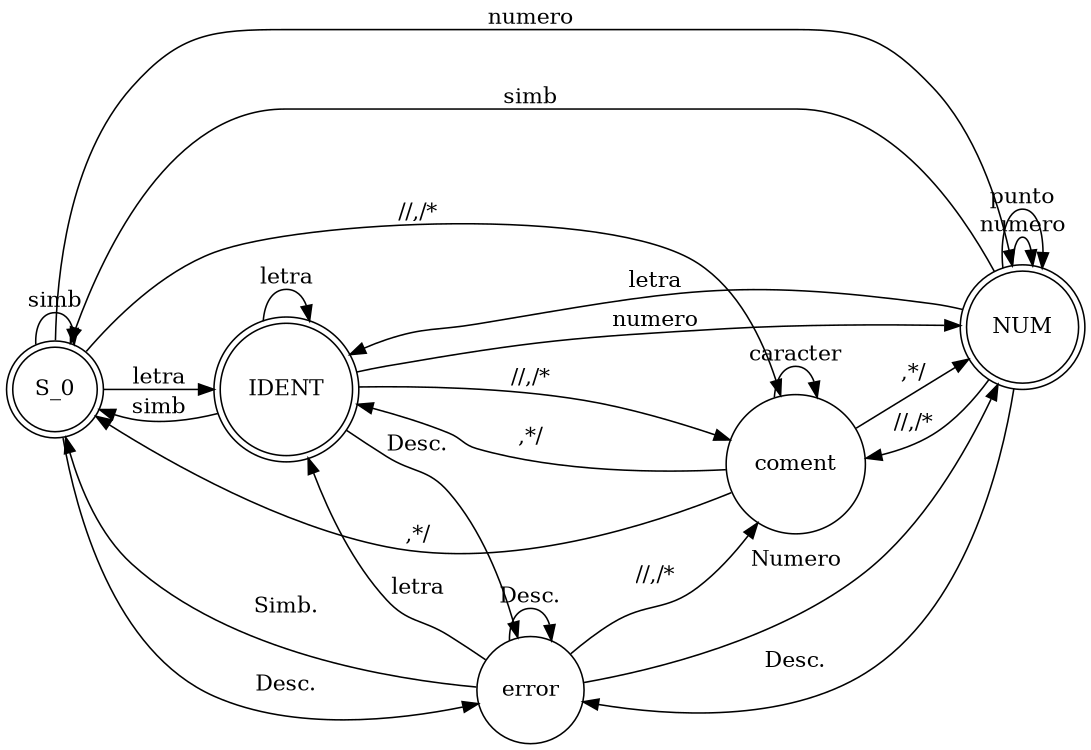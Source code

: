 digraph "the holy hand grenade" { rankdir=LR;      size="8,5" node [shape = doublecircle]; S_0 IDENT NUM; node [shape = circle]; S_0 -> IDENT [ label = "letra" ]; S_0 -> S_0 [ label = "simb" ]; S_0 -> NUM [ label = "numero" ]; IDENT -> NUM [ label = "numero" ]; IDENT -> S_0 [ label = "simb" ]; IDENT -> IDENT [ label = "letra" ]; NUM -> IDENT [ label = "letra" ]; NUM -> S_0 [ label = "simb" ]; NUM -> NUM [ label = "numero" ]; NUM -> NUM [ label = "punto" ]; coment -> S_0 [label = "\n,*/"]; coment -> NUM [label = "\n,*/"]; coment -> IDENT [label = "\n,*/"]; coment -> coment [label = "caracter"]; IDENT -> coment [ label = "//,/*" ]; NUM -> coment [ label = "//,/*" ];  S_0 -> coment [ label = "//,/*" ]; error -> S_0 [label = "Simb."]; error -> NUM [label = "Numero"]; error -> IDENT [label = "letra"]; error -> error [label = "Desc."]; error -> coment [label = "//,/*"]; IDENT -> error [ label = "Desc." ]; NUM -> error [ label = "Desc." ]; S_0 -> error [ label = "Desc." ]; }
